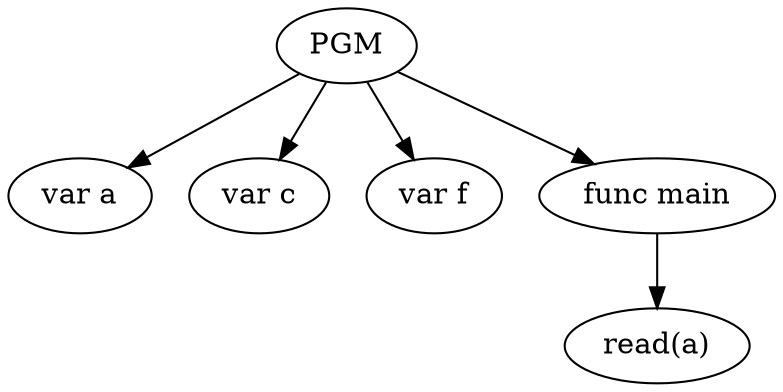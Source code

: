 digraph ast {
0[label = PGM, shape = ellipse]
1[label = "var a", shape = ellipse]
0 -> 1
2[label = "var c", shape = ellipse]
0 -> 2
3[label = "var f", shape = ellipse]
0 -> 3
4[label = "func main", shape = ellipse]
0 -> 4
5[label = "read(a)", shape = ellipse]
4 -> 5
}